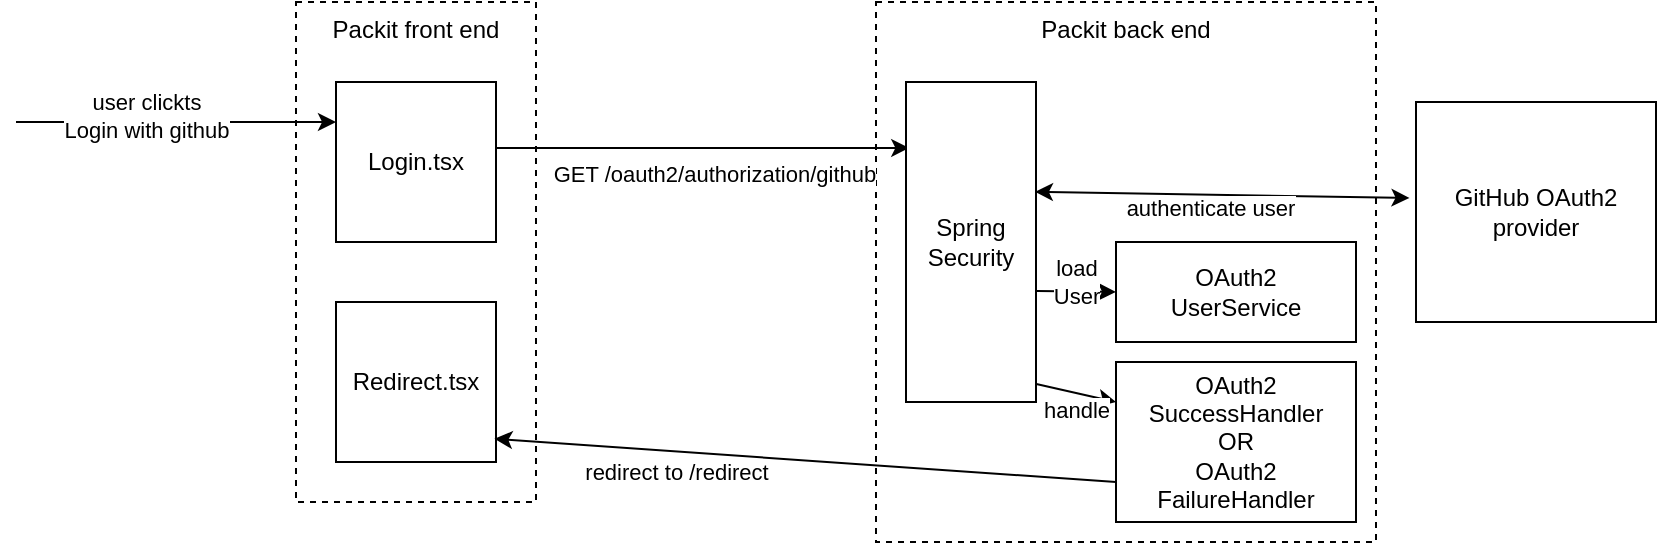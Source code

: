 <mxfile version="22.1.5" type="device">
  <diagram name="Page-1" id="hU-UQD-MKlNraYHUYr7f">
    <mxGraphModel dx="1434" dy="942" grid="1" gridSize="10" guides="1" tooltips="1" connect="1" arrows="1" fold="1" page="1" pageScale="1" pageWidth="850" pageHeight="1100" math="0" shadow="0">
      <root>
        <mxCell id="0" />
        <mxCell id="1" parent="0" />
        <mxCell id="yobG7MzBSOOKyWzDSf1Z-3" value="Packit front end" style="rounded=0;whiteSpace=wrap;html=1;verticalAlign=top;dashed=1;" parent="1" vertex="1">
          <mxGeometry x="150" y="20" width="120" height="250" as="geometry" />
        </mxCell>
        <mxCell id="yobG7MzBSOOKyWzDSf1Z-4" value="Packit back end" style="rounded=0;whiteSpace=wrap;html=1;verticalAlign=top;dashed=1;" parent="1" vertex="1">
          <mxGeometry x="440" y="20" width="250" height="270" as="geometry" />
        </mxCell>
        <mxCell id="yobG7MzBSOOKyWzDSf1Z-5" value="GitHub OAuth2 provider" style="rounded=0;whiteSpace=wrap;html=1;" parent="1" vertex="1">
          <mxGeometry x="710" y="70" width="120" height="110" as="geometry" />
        </mxCell>
        <mxCell id="yobG7MzBSOOKyWzDSf1Z-6" value="Login.tsx" style="whiteSpace=wrap;html=1;aspect=fixed;" parent="1" vertex="1">
          <mxGeometry x="170" y="60" width="80" height="80" as="geometry" />
        </mxCell>
        <mxCell id="yobG7MzBSOOKyWzDSf1Z-12" value="" style="endArrow=classic;html=1;rounded=0;entryX=0;entryY=0.25;entryDx=0;entryDy=0;" parent="1" target="yobG7MzBSOOKyWzDSf1Z-6" edge="1">
          <mxGeometry width="50" height="50" relative="1" as="geometry">
            <mxPoint x="10" y="80" as="sourcePoint" />
            <mxPoint x="400" y="200" as="targetPoint" />
          </mxGeometry>
        </mxCell>
        <mxCell id="yobG7MzBSOOKyWzDSf1Z-13" value="user clickts&lt;br&gt;Login with github" style="edgeLabel;html=1;align=center;verticalAlign=middle;resizable=0;points=[];" parent="yobG7MzBSOOKyWzDSf1Z-12" connectable="0" vertex="1">
          <mxGeometry x="-0.195" y="3" relative="1" as="geometry">
            <mxPoint as="offset" />
          </mxGeometry>
        </mxCell>
        <mxCell id="yobG7MzBSOOKyWzDSf1Z-14" value="" style="endArrow=classic;html=1;rounded=0;entryX=0.025;entryY=0.206;entryDx=0;entryDy=0;entryPerimeter=0;" parent="1" target="yobG7MzBSOOKyWzDSf1Z-17" edge="1">
          <mxGeometry width="50" height="50" relative="1" as="geometry">
            <mxPoint x="250" y="93" as="sourcePoint" />
            <mxPoint x="400" y="290" as="targetPoint" />
          </mxGeometry>
        </mxCell>
        <mxCell id="yobG7MzBSOOKyWzDSf1Z-18" value="GET /oauth2/authorization/github" style="edgeLabel;html=1;align=center;verticalAlign=middle;resizable=0;points=[];" parent="yobG7MzBSOOKyWzDSf1Z-14" connectable="0" vertex="1">
          <mxGeometry x="-0.509" y="2" relative="1" as="geometry">
            <mxPoint x="58" y="15" as="offset" />
          </mxGeometry>
        </mxCell>
        <mxCell id="yobG7MzBSOOKyWzDSf1Z-17" value="Spring &lt;br&gt;Security" style="rounded=0;whiteSpace=wrap;html=1;" parent="1" vertex="1">
          <mxGeometry x="455" y="60" width="65" height="160" as="geometry" />
        </mxCell>
        <mxCell id="yobG7MzBSOOKyWzDSf1Z-19" value="" style="endArrow=classic;startArrow=classic;html=1;rounded=0;entryX=-0.027;entryY=0.436;entryDx=0;entryDy=0;entryPerimeter=0;exitX=0.992;exitY=0.343;exitDx=0;exitDy=0;exitPerimeter=0;" parent="1" source="yobG7MzBSOOKyWzDSf1Z-17" target="yobG7MzBSOOKyWzDSf1Z-5" edge="1">
          <mxGeometry width="50" height="50" relative="1" as="geometry">
            <mxPoint x="570" y="110" as="sourcePoint" />
            <mxPoint x="620" y="60" as="targetPoint" />
          </mxGeometry>
        </mxCell>
        <mxCell id="yobG7MzBSOOKyWzDSf1Z-20" value="authenticate user" style="edgeLabel;html=1;align=center;verticalAlign=middle;resizable=0;points=[];" parent="yobG7MzBSOOKyWzDSf1Z-19" connectable="0" vertex="1">
          <mxGeometry x="-0.19" relative="1" as="geometry">
            <mxPoint x="11" y="7" as="offset" />
          </mxGeometry>
        </mxCell>
        <mxCell id="yobG7MzBSOOKyWzDSf1Z-21" value="OAuth2&lt;br&gt;UserService" style="rounded=0;whiteSpace=wrap;html=1;" parent="1" vertex="1">
          <mxGeometry x="560" y="140" width="120" height="50" as="geometry" />
        </mxCell>
        <mxCell id="yobG7MzBSOOKyWzDSf1Z-22" value="OAuth2&lt;br&gt;&lt;div&gt;SuccessHandler&lt;/div&gt;&lt;div&gt;OR&lt;/div&gt;&lt;div&gt;OAuth2&lt;/div&gt;&lt;div&gt;FailureHandler&lt;br&gt;&lt;/div&gt;" style="rounded=0;whiteSpace=wrap;html=1;" parent="1" vertex="1">
          <mxGeometry x="560" y="200" width="120" height="80" as="geometry" />
        </mxCell>
        <mxCell id="yobG7MzBSOOKyWzDSf1Z-23" value="load&lt;br&gt;User" style="endArrow=classic;html=1;rounded=0;exitX=1.006;exitY=0.653;exitDx=0;exitDy=0;exitPerimeter=0;entryX=0;entryY=0.5;entryDx=0;entryDy=0;" parent="1" source="yobG7MzBSOOKyWzDSf1Z-17" target="yobG7MzBSOOKyWzDSf1Z-21" edge="1">
          <mxGeometry x="-0.013" y="5" width="50" height="50" relative="1" as="geometry">
            <mxPoint x="350" y="340" as="sourcePoint" />
            <mxPoint x="400" y="290" as="targetPoint" />
            <mxPoint as="offset" />
          </mxGeometry>
        </mxCell>
        <mxCell id="yobG7MzBSOOKyWzDSf1Z-27" value="" style="endArrow=classic;html=1;rounded=0;exitX=0.994;exitY=0.943;exitDx=0;exitDy=0;exitPerimeter=0;entryX=0;entryY=0.25;entryDx=0;entryDy=0;" parent="1" source="yobG7MzBSOOKyWzDSf1Z-17" target="yobG7MzBSOOKyWzDSf1Z-22" edge="1">
          <mxGeometry width="50" height="50" relative="1" as="geometry">
            <mxPoint x="350" y="340" as="sourcePoint" />
            <mxPoint x="400" y="290" as="targetPoint" />
          </mxGeometry>
        </mxCell>
        <mxCell id="yobG7MzBSOOKyWzDSf1Z-28" value="handle" style="edgeLabel;html=1;align=center;verticalAlign=middle;resizable=0;points=[];" parent="yobG7MzBSOOKyWzDSf1Z-27" connectable="0" vertex="1">
          <mxGeometry x="0.009" relative="1" as="geometry">
            <mxPoint y="8" as="offset" />
          </mxGeometry>
        </mxCell>
        <mxCell id="yobG7MzBSOOKyWzDSf1Z-29" value="Redirect.tsx" style="whiteSpace=wrap;html=1;aspect=fixed;" parent="1" vertex="1">
          <mxGeometry x="170" y="170" width="80" height="80" as="geometry" />
        </mxCell>
        <mxCell id="yobG7MzBSOOKyWzDSf1Z-30" value="" style="endArrow=classic;html=1;rounded=0;exitX=0;exitY=0.75;exitDx=0;exitDy=0;entryX=0.99;entryY=0.855;entryDx=0;entryDy=0;entryPerimeter=0;" parent="1" source="yobG7MzBSOOKyWzDSf1Z-22" target="yobG7MzBSOOKyWzDSf1Z-29" edge="1">
          <mxGeometry width="50" height="50" relative="1" as="geometry">
            <mxPoint x="350" y="340" as="sourcePoint" />
            <mxPoint x="400" y="290" as="targetPoint" />
          </mxGeometry>
        </mxCell>
        <mxCell id="yobG7MzBSOOKyWzDSf1Z-31" value="redirect to /redirect" style="edgeLabel;html=1;align=center;verticalAlign=middle;resizable=0;points=[];" parent="yobG7MzBSOOKyWzDSf1Z-30" connectable="0" vertex="1">
          <mxGeometry x="0.557" y="2" relative="1" as="geometry">
            <mxPoint x="22" y="10" as="offset" />
          </mxGeometry>
        </mxCell>
      </root>
    </mxGraphModel>
  </diagram>
</mxfile>
